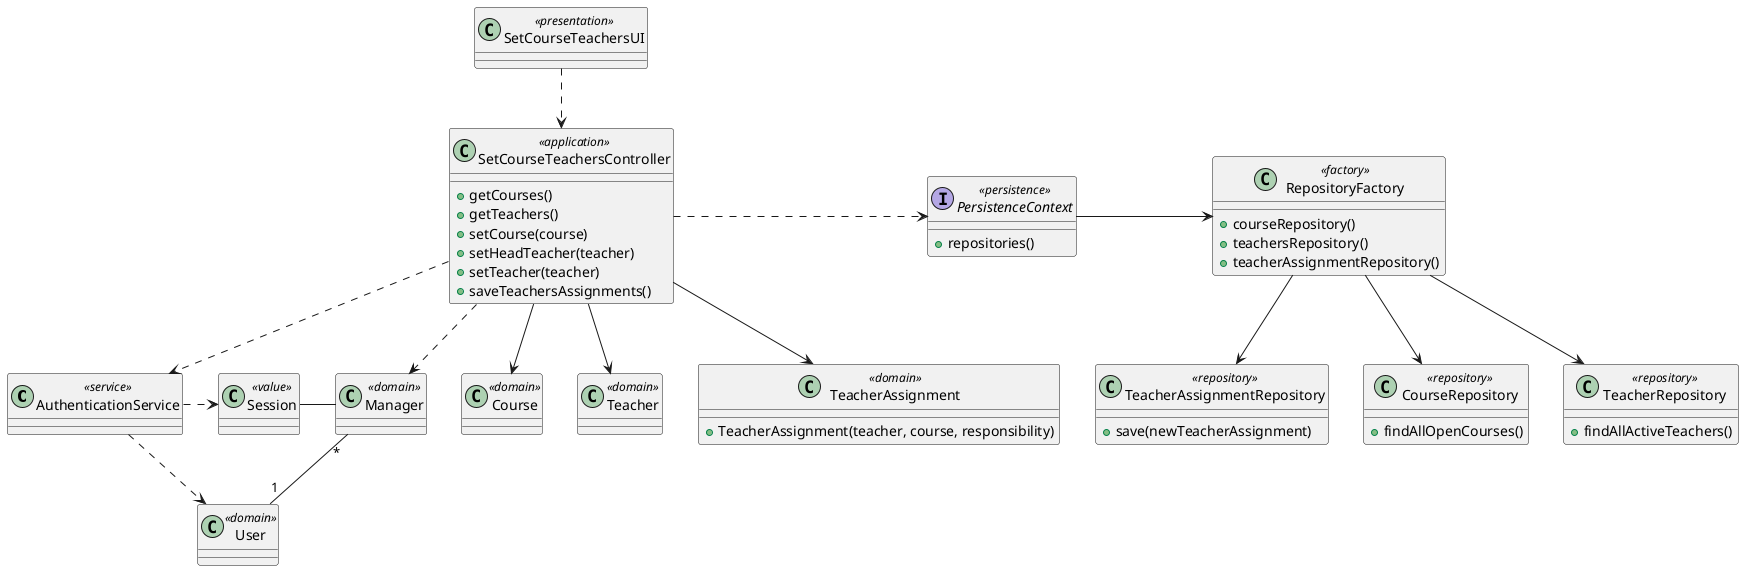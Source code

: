 @startuml


class AuthenticationService <<service>> { }
class Session <<value>> { }
class Manager <<domain>> {}
class User <<domain>> {}
class SetCourseTeachersController <<application>>{
+getCourses()
+getTeachers()
+setCourse(course)
+setHeadTeacher(teacher)
+setTeacher(teacher)
+saveTeachersAssignments()
 }
class SetCourseTeachersUI <<presentation>>{

}

Interface PersistenceContext <<persistence>>{
+repositories()
}

class RepositoryFactory <<factory>>{
+courseRepository()
+teachersRepository()
+teacherAssignmentRepository()
}

class TeacherAssignmentRepository <<repository>>{
+save(newTeacherAssignment)
 }

class CourseRepository <<repository>>{
+findAllOpenCourses()
}

class TeacherRepository <<repository>>{
+findAllActiveTeachers()
}

class Course <<domain>>{
}

class Teacher <<domain>>{
}

class TeacherAssignment <<domain>>{
+TeacherAssignment(teacher, course, responsibility)
}



SetCourseTeachersUI .DOWN.> SetCourseTeachersController
SetCourseTeachersController .DOWN.> Manager

SetCourseTeachersController -DOWN-> TeacherAssignment
SetCourseTeachersController -DOWN-> Teacher
SetCourseTeachersController -DOWN-> Course

SetCourseTeachersController .DOWN.> AuthenticationService
SetCourseTeachersController .> PersistenceContext
PersistenceContext -> RepositoryFactory
RepositoryFactory --> TeacherAssignmentRepository
RepositoryFactory --> CourseRepository
RepositoryFactory --> TeacherRepository


AuthenticationService .RIGHT.> Session
AuthenticationService ..> User

Session -RIGHT- Manager

Manager "*" -- "1" User

@enduml
